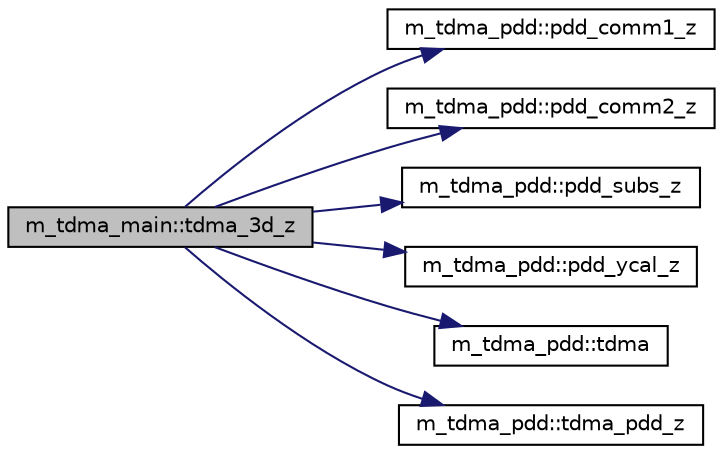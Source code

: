 digraph "m_tdma_main::tdma_3d_z"
{
 // LATEX_PDF_SIZE
  edge [fontname="Helvetica",fontsize="10",labelfontname="Helvetica",labelfontsize="10"];
  node [fontname="Helvetica",fontsize="10",shape=record];
  rankdir="LR";
  Node1 [label="m_tdma_main::tdma_3d_z",height=0.2,width=0.4,color="black", fillcolor="grey75", style="filled", fontcolor="black",tooltip=" "];
  Node1 -> Node2 [color="midnightblue",fontsize="10",style="solid",fontname="Helvetica"];
  Node2 [label="m_tdma_pdd::pdd_comm1_z",height=0.2,width=0.4,color="black", fillcolor="white", style="filled",URL="$namespacem__tdma__pdd.html#aaf2fae7270deecfcaef8d02656b93f4c",tooltip="======================================================================"];
  Node1 -> Node3 [color="midnightblue",fontsize="10",style="solid",fontname="Helvetica"];
  Node3 [label="m_tdma_pdd::pdd_comm2_z",height=0.2,width=0.4,color="black", fillcolor="white", style="filled",URL="$namespacem__tdma__pdd.html#a18486c301f35b45735e711f055e05272",tooltip="======================================================================"];
  Node1 -> Node4 [color="midnightblue",fontsize="10",style="solid",fontname="Helvetica"];
  Node4 [label="m_tdma_pdd::pdd_subs_z",height=0.2,width=0.4,color="black", fillcolor="white", style="filled",URL="$namespacem__tdma__pdd.html#af2c8765f873e6a4a712a828fa3c31da0",tooltip="======================================================================"];
  Node1 -> Node5 [color="midnightblue",fontsize="10",style="solid",fontname="Helvetica"];
  Node5 [label="m_tdma_pdd::pdd_ycal_z",height=0.2,width=0.4,color="black", fillcolor="white", style="filled",URL="$namespacem__tdma__pdd.html#a0077f50b5ff977fe09f8e7c76d4245f3",tooltip="======================================================================"];
  Node1 -> Node6 [color="midnightblue",fontsize="10",style="solid",fontname="Helvetica"];
  Node6 [label="m_tdma_pdd::tdma",height=0.2,width=0.4,color="black", fillcolor="white", style="filled",URL="$namespacem__tdma__pdd.html#af1ec5b6943f3d1f2eba4427dc6246126",tooltip="======================================================================"];
  Node1 -> Node7 [color="midnightblue",fontsize="10",style="solid",fontname="Helvetica"];
  Node7 [label="m_tdma_pdd::tdma_pdd_z",height=0.2,width=0.4,color="black", fillcolor="white", style="filled",URL="$namespacem__tdma__pdd.html#a958ce2ccbe964cd86e63b96bd021eceb",tooltip="======================================================================"];
}
